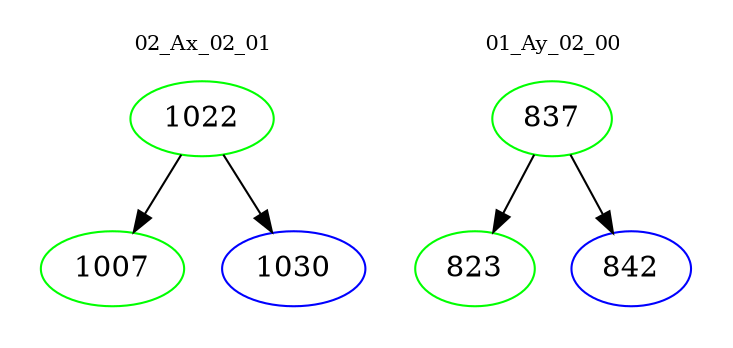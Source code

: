 digraph{
subgraph cluster_0 {
color = white
label = "02_Ax_02_01";
fontsize=10;
T0_1022 [label="1022", color="green"]
T0_1022 -> T0_1007 [color="black"]
T0_1007 [label="1007", color="green"]
T0_1022 -> T0_1030 [color="black"]
T0_1030 [label="1030", color="blue"]
}
subgraph cluster_1 {
color = white
label = "01_Ay_02_00";
fontsize=10;
T1_837 [label="837", color="green"]
T1_837 -> T1_823 [color="black"]
T1_823 [label="823", color="green"]
T1_837 -> T1_842 [color="black"]
T1_842 [label="842", color="blue"]
}
}
